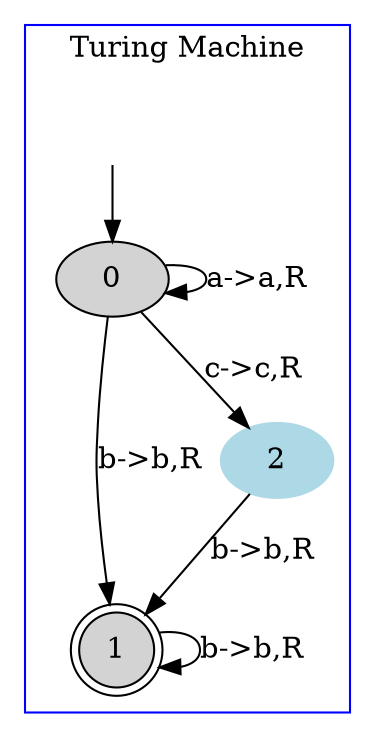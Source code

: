 digraph G {
	subgraph cluster_1 {
		node [style=filled];
		label = "Turing Machine"
		color=blue;

		0;
		1 [shape="doublecircle"];
		2 [color="lightblue"];
		0->0[label="a->a,R"];
		0->1[label="b->b,R"];
		0->2[label="c->c,R"];
		1->1[label="b->b,R"];
		2->1[label="b->b,R"];
x [color=white, label=""];		x->0	}

}